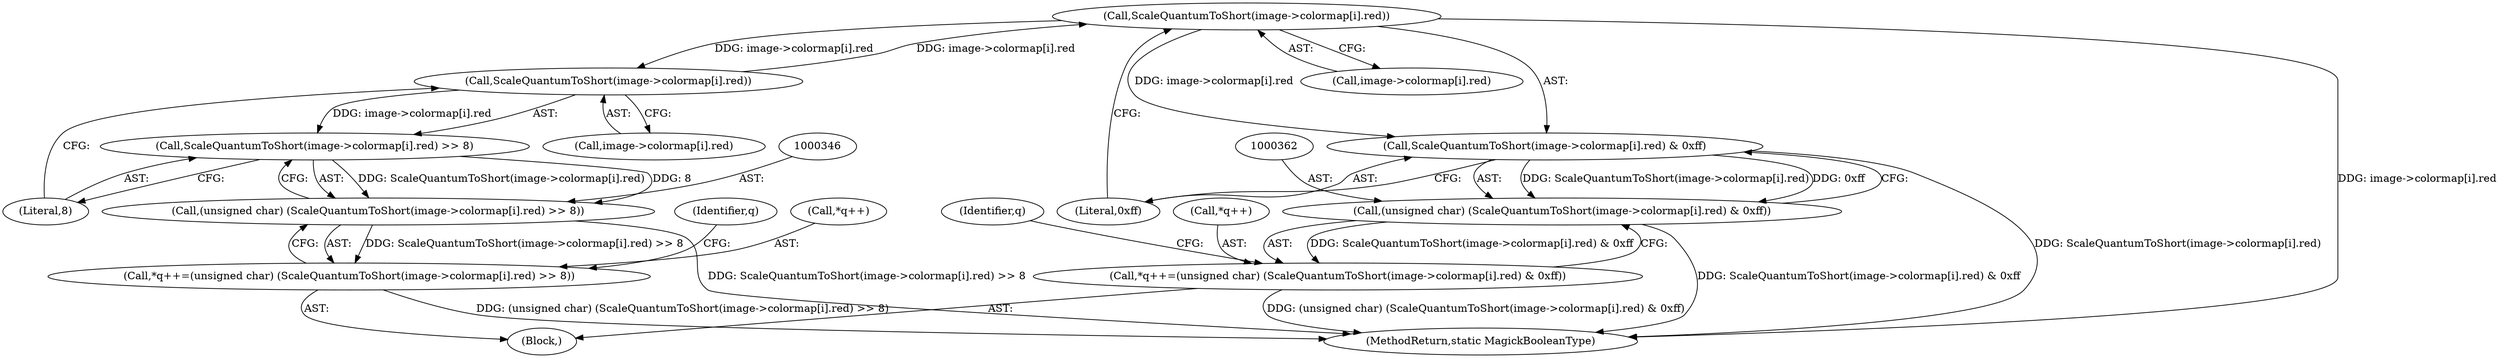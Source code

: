 digraph "0_ImageMagick_6233ef75bb973745ab1092b59aea8fe316f09074@array" {
"1000364" [label="(Call,ScaleQuantumToShort(image->colormap[i].red))"];
"1000348" [label="(Call,ScaleQuantumToShort(image->colormap[i].red))"];
"1000364" [label="(Call,ScaleQuantumToShort(image->colormap[i].red))"];
"1000347" [label="(Call,ScaleQuantumToShort(image->colormap[i].red) >> 8)"];
"1000345" [label="(Call,(unsigned char) (ScaleQuantumToShort(image->colormap[i].red) >> 8))"];
"1000341" [label="(Call,*q++=(unsigned char) (ScaleQuantumToShort(image->colormap[i].red) >> 8))"];
"1000363" [label="(Call,ScaleQuantumToShort(image->colormap[i].red) & 0xff)"];
"1000361" [label="(Call,(unsigned char) (ScaleQuantumToShort(image->colormap[i].red) & 0xff))"];
"1000357" [label="(Call,*q++=(unsigned char) (ScaleQuantumToShort(image->colormap[i].red) & 0xff))"];
"1000363" [label="(Call,ScaleQuantumToShort(image->colormap[i].red) & 0xff)"];
"1000365" [label="(Call,image->colormap[i].red)"];
"1000349" [label="(Call,image->colormap[i].red)"];
"1000376" [label="(Identifier,q)"];
"1000340" [label="(Block,)"];
"1000361" [label="(Call,(unsigned char) (ScaleQuantumToShort(image->colormap[i].red) & 0xff))"];
"1000341" [label="(Call,*q++=(unsigned char) (ScaleQuantumToShort(image->colormap[i].red) >> 8))"];
"1000347" [label="(Call,ScaleQuantumToShort(image->colormap[i].red) >> 8)"];
"1000561" [label="(MethodReturn,static MagickBooleanType)"];
"1000358" [label="(Call,*q++)"];
"1000356" [label="(Literal,8)"];
"1000345" [label="(Call,(unsigned char) (ScaleQuantumToShort(image->colormap[i].red) >> 8))"];
"1000360" [label="(Identifier,q)"];
"1000357" [label="(Call,*q++=(unsigned char) (ScaleQuantumToShort(image->colormap[i].red) & 0xff))"];
"1000372" [label="(Literal,0xff)"];
"1000364" [label="(Call,ScaleQuantumToShort(image->colormap[i].red))"];
"1000348" [label="(Call,ScaleQuantumToShort(image->colormap[i].red))"];
"1000342" [label="(Call,*q++)"];
"1000364" -> "1000363"  [label="AST: "];
"1000364" -> "1000365"  [label="CFG: "];
"1000365" -> "1000364"  [label="AST: "];
"1000372" -> "1000364"  [label="CFG: "];
"1000364" -> "1000561"  [label="DDG: image->colormap[i].red"];
"1000364" -> "1000348"  [label="DDG: image->colormap[i].red"];
"1000364" -> "1000363"  [label="DDG: image->colormap[i].red"];
"1000348" -> "1000364"  [label="DDG: image->colormap[i].red"];
"1000348" -> "1000347"  [label="AST: "];
"1000348" -> "1000349"  [label="CFG: "];
"1000349" -> "1000348"  [label="AST: "];
"1000356" -> "1000348"  [label="CFG: "];
"1000348" -> "1000347"  [label="DDG: image->colormap[i].red"];
"1000347" -> "1000345"  [label="AST: "];
"1000347" -> "1000356"  [label="CFG: "];
"1000356" -> "1000347"  [label="AST: "];
"1000345" -> "1000347"  [label="CFG: "];
"1000347" -> "1000345"  [label="DDG: ScaleQuantumToShort(image->colormap[i].red)"];
"1000347" -> "1000345"  [label="DDG: 8"];
"1000345" -> "1000341"  [label="AST: "];
"1000346" -> "1000345"  [label="AST: "];
"1000341" -> "1000345"  [label="CFG: "];
"1000345" -> "1000561"  [label="DDG: ScaleQuantumToShort(image->colormap[i].red) >> 8"];
"1000345" -> "1000341"  [label="DDG: ScaleQuantumToShort(image->colormap[i].red) >> 8"];
"1000341" -> "1000340"  [label="AST: "];
"1000342" -> "1000341"  [label="AST: "];
"1000360" -> "1000341"  [label="CFG: "];
"1000341" -> "1000561"  [label="DDG: (unsigned char) (ScaleQuantumToShort(image->colormap[i].red) >> 8)"];
"1000363" -> "1000361"  [label="AST: "];
"1000363" -> "1000372"  [label="CFG: "];
"1000372" -> "1000363"  [label="AST: "];
"1000361" -> "1000363"  [label="CFG: "];
"1000363" -> "1000561"  [label="DDG: ScaleQuantumToShort(image->colormap[i].red)"];
"1000363" -> "1000361"  [label="DDG: ScaleQuantumToShort(image->colormap[i].red)"];
"1000363" -> "1000361"  [label="DDG: 0xff"];
"1000361" -> "1000357"  [label="AST: "];
"1000362" -> "1000361"  [label="AST: "];
"1000357" -> "1000361"  [label="CFG: "];
"1000361" -> "1000561"  [label="DDG: ScaleQuantumToShort(image->colormap[i].red) & 0xff"];
"1000361" -> "1000357"  [label="DDG: ScaleQuantumToShort(image->colormap[i].red) & 0xff"];
"1000357" -> "1000340"  [label="AST: "];
"1000358" -> "1000357"  [label="AST: "];
"1000376" -> "1000357"  [label="CFG: "];
"1000357" -> "1000561"  [label="DDG: (unsigned char) (ScaleQuantumToShort(image->colormap[i].red) & 0xff)"];
}
